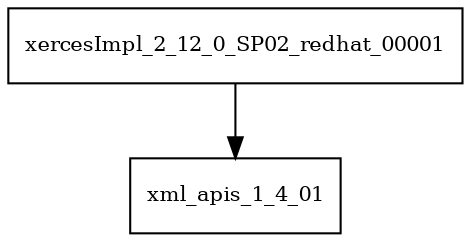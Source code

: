 digraph xercesImpl_2_12_0_SP02_redhat_00001_dependencies {
  node [shape = box, fontsize=10.0];
  xercesImpl_2_12_0_SP02_redhat_00001 -> xml_apis_1_4_01;
}
